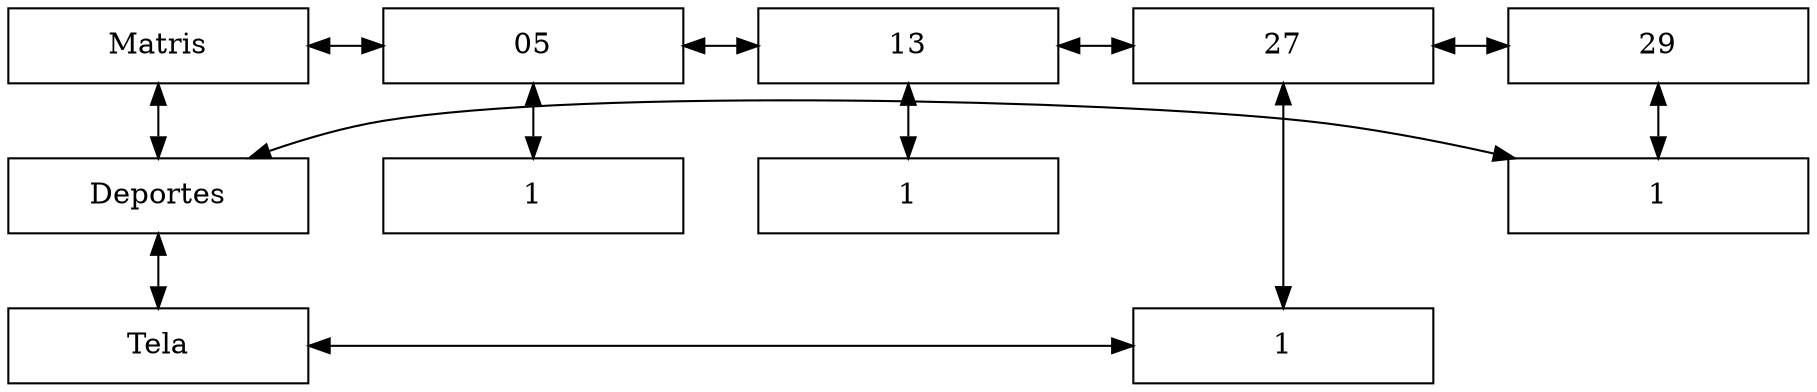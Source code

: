 digraph { 
rankdir = TB; 
node [shape=rectangle, height=0.5, width=2] 
graph[ nodesep = 0.5] 
Matris[label="Matris"] 
nodo05 [label="05"] 
nodo13 [label="13"] 
nodo27 [label="27"] 
nodo29 [label="29"] 
nodoDeportes [label="Deportes"] 
nodoTela [label="Tela"] 
Matris -> nodo05 [dir=both] 
nodo05 -> nodo13 [dir=both] 
nodo13 -> nodo27 [dir=both] 
nodo27 -> nodo29 [dir=both] 
Matris -> nodoDeportes [dir=both] 
nodoDeportes -> nodoTela [dir=both] 
nodo0y0[label="1"] 
nodo1y0[label="1"] 
nodo2y1[label="1"] 
nodo3y0[label="1"] 
nodo05 -> nodo0y0[dir=both] 
nodo13 -> nodo1y0[dir=both] 
nodo27 -> nodo2y1[dir=both] 
nodo29 -> nodo3y0[dir=both] 
nodoDeportes -> nodo3y0[constraint=false, dir=both] 
nodoTela -> nodo2y1[constraint=false, dir=both] 
{ rank=same; Matris; nodo05; nodo13; nodo27; nodo29} 
{ rank=same;nodoDeportes;nodo3y0} 
{ rank=same;nodoTela;nodo2y1} 
}